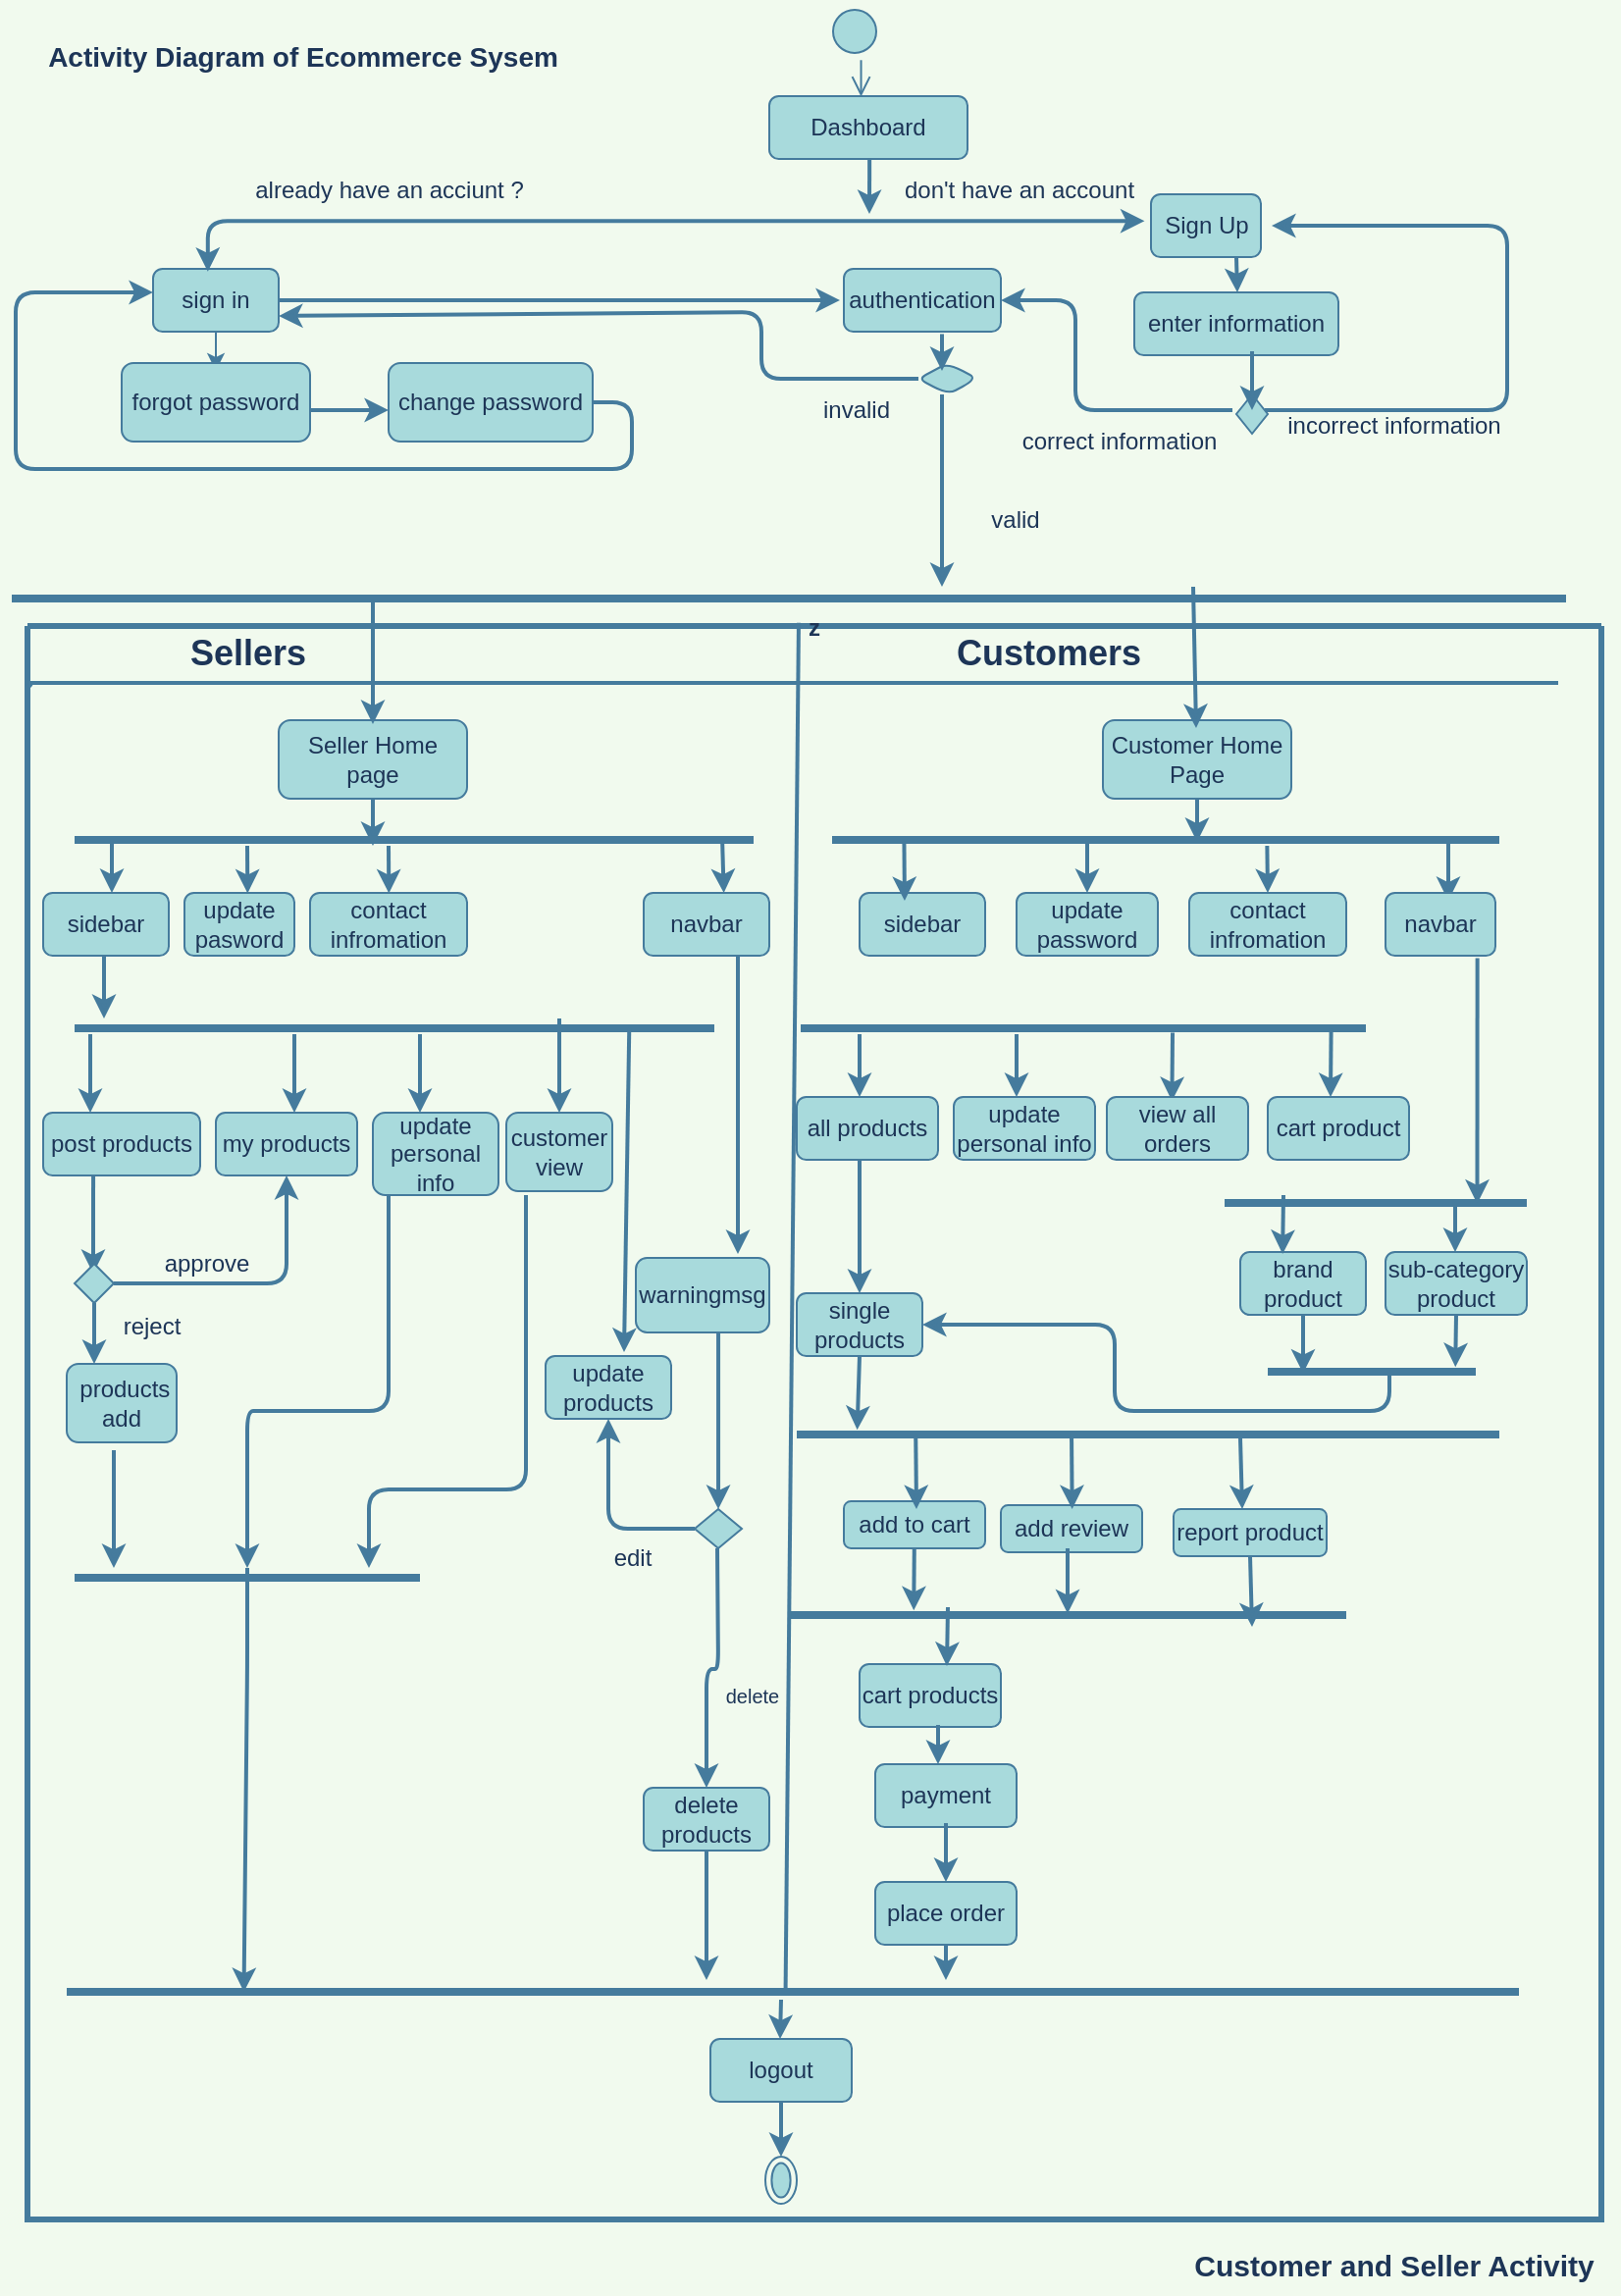 <mxfile version="20.5.2" type="github">
  <diagram id="cb6AJk6jhVH4I8SNWXNZ" name="Page-1">
    <mxGraphModel dx="1038" dy="1682" grid="1" gridSize="10" guides="1" tooltips="1" connect="1" arrows="1" fold="1" page="1" pageScale="1" pageWidth="827" pageHeight="1169" background="#F1FAEE" math="0" shadow="0">
      <root>
        <mxCell id="0" />
        <mxCell id="1" parent="0" />
        <mxCell id="6mdkMLP5F0GnC8ThNtrV-1" value="" style="ellipse;html=1;shape=startState;rounded=1;fillColor=#A8DADC;strokeColor=#457B9D;fontColor=#1D3557;" parent="1" vertex="1">
          <mxGeometry x="422.5" y="-1168" width="30" height="30" as="geometry" />
        </mxCell>
        <mxCell id="6mdkMLP5F0GnC8ThNtrV-2" value="" style="edgeStyle=orthogonalEdgeStyle;html=1;verticalAlign=bottom;endArrow=open;endSize=8;rounded=1;entryX=0.463;entryY=0.006;entryDx=0;entryDy=0;entryPerimeter=0;labelBackgroundColor=#F1FAEE;strokeColor=#457B9D;fontColor=#1D3557;" parent="1" source="6mdkMLP5F0GnC8ThNtrV-1" target="6mdkMLP5F0GnC8ThNtrV-7" edge="1">
          <mxGeometry relative="1" as="geometry">
            <mxPoint x="415" y="-1120" as="targetPoint" />
            <Array as="points">
              <mxPoint x="441" y="-1140" />
              <mxPoint x="441" y="-1140" />
            </Array>
          </mxGeometry>
        </mxCell>
        <mxCell id="6mdkMLP5F0GnC8ThNtrV-4" style="edgeStyle=orthogonalEdgeStyle;orthogonalLoop=1;jettySize=auto;html=1;exitX=1;exitY=0.5;exitDx=0;exitDy=0;rounded=1;strokeWidth=2;labelBackgroundColor=#F1FAEE;strokeColor=#457B9D;fontColor=#1D3557;" parent="1" source="6mdkMLP5F0GnC8ThNtrV-5" edge="1">
          <mxGeometry relative="1" as="geometry">
            <mxPoint x="430" y="-1016" as="targetPoint" />
            <Array as="points">
              <mxPoint x="368" y="-1016" />
            </Array>
          </mxGeometry>
        </mxCell>
        <mxCell id="6mdkMLP5F0GnC8ThNtrV-5" value="sign in" style="whiteSpace=wrap;html=1;rounded=1;fillColor=#A8DADC;strokeColor=#457B9D;fontColor=#1D3557;" parent="1" vertex="1">
          <mxGeometry x="80" y="-1032" width="64" height="32" as="geometry" />
        </mxCell>
        <mxCell id="6mdkMLP5F0GnC8ThNtrV-6" value="Sign Up" style="whiteSpace=wrap;html=1;rounded=1;fillColor=#A8DADC;strokeColor=#457B9D;fontColor=#1D3557;" parent="1" vertex="1">
          <mxGeometry x="588.5" y="-1070" width="56" height="32" as="geometry" />
        </mxCell>
        <mxCell id="6mdkMLP5F0GnC8ThNtrV-7" value="Dashboard" style="whiteSpace=wrap;html=1;rounded=1;fillColor=#A8DADC;strokeColor=#457B9D;fontColor=#1D3557;" parent="1" vertex="1">
          <mxGeometry x="394" y="-1120" width="101" height="32" as="geometry" />
        </mxCell>
        <mxCell id="6mdkMLP5F0GnC8ThNtrV-9" value="already have an acciunt ?" style="text;html=1;resizable=0;autosize=1;align=center;verticalAlign=middle;points=[];rounded=1;fontColor=#1D3557;" parent="1" vertex="1">
          <mxGeometry x="120" y="-1088" width="160" height="32" as="geometry" />
        </mxCell>
        <mxCell id="6mdkMLP5F0GnC8ThNtrV-11" value="enter information" style="whiteSpace=wrap;html=1;rounded=1;fillColor=#A8DADC;strokeColor=#457B9D;fontColor=#1D3557;" parent="1" vertex="1">
          <mxGeometry x="580" y="-1020" width="104" height="32" as="geometry" />
        </mxCell>
        <mxCell id="6mdkMLP5F0GnC8ThNtrV-16" value="" style="endArrow=classic;html=1;exitX=0.5;exitY=1;exitDx=0;exitDy=0;rounded=1;labelBackgroundColor=#F1FAEE;strokeColor=#457B9D;fontColor=#1D3557;" parent="1" source="6mdkMLP5F0GnC8ThNtrV-5" edge="1">
          <mxGeometry width="50" height="50" relative="1" as="geometry">
            <mxPoint x="104" y="-984" as="sourcePoint" />
            <mxPoint x="112" y="-980" as="targetPoint" />
            <Array as="points" />
          </mxGeometry>
        </mxCell>
        <mxCell id="6mdkMLP5F0GnC8ThNtrV-17" value="forgot password" style="whiteSpace=wrap;html=1;rounded=1;fillColor=#A8DADC;strokeColor=#457B9D;fontColor=#1D3557;" parent="1" vertex="1">
          <mxGeometry x="64" y="-984" width="96" height="40" as="geometry" />
        </mxCell>
        <mxCell id="6mdkMLP5F0GnC8ThNtrV-18" value="" style="endArrow=classic;html=1;rounded=1;strokeWidth=2;labelBackgroundColor=#F1FAEE;strokeColor=#457B9D;fontColor=#1D3557;" parent="1" edge="1">
          <mxGeometry width="50" height="50" relative="1" as="geometry">
            <mxPoint x="160" y="-960" as="sourcePoint" />
            <mxPoint x="200" y="-960" as="targetPoint" />
          </mxGeometry>
        </mxCell>
        <mxCell id="6mdkMLP5F0GnC8ThNtrV-19" style="edgeStyle=orthogonalEdgeStyle;orthogonalLoop=1;jettySize=auto;html=1;exitX=1;exitY=0.5;exitDx=0;exitDy=0;rounded=1;strokeWidth=2;labelBackgroundColor=#F1FAEE;strokeColor=#457B9D;fontColor=#1D3557;" parent="1" source="6mdkMLP5F0GnC8ThNtrV-20" edge="1">
          <mxGeometry relative="1" as="geometry">
            <mxPoint x="80" y="-1020" as="targetPoint" />
            <Array as="points">
              <mxPoint x="324" y="-964" />
              <mxPoint x="324" y="-930" />
              <mxPoint x="10" y="-930" />
              <mxPoint x="10" y="-1020" />
            </Array>
          </mxGeometry>
        </mxCell>
        <mxCell id="6mdkMLP5F0GnC8ThNtrV-20" value="change password" style="whiteSpace=wrap;html=1;fillStyle=auto;rounded=1;fillColor=#A8DADC;strokeColor=#457B9D;fontColor=#1D3557;" parent="1" vertex="1">
          <mxGeometry x="200" y="-984" width="104" height="40" as="geometry" />
        </mxCell>
        <mxCell id="6mdkMLP5F0GnC8ThNtrV-25" value="incorrect information" style="text;html=1;resizable=0;autosize=1;align=center;verticalAlign=middle;points=[];rounded=1;fontColor=#1D3557;" parent="1" vertex="1">
          <mxGeometry x="648" y="-968" width="128" height="32" as="geometry" />
        </mxCell>
        <mxCell id="6mdkMLP5F0GnC8ThNtrV-26" value="" style="endArrow=none;html=1;strokeWidth=4;rounded=1;labelBackgroundColor=#F1FAEE;strokeColor=#457B9D;fontColor=#1D3557;" parent="1" edge="1">
          <mxGeometry relative="1" as="geometry">
            <mxPoint x="8" y="-864" as="sourcePoint" />
            <mxPoint x="800" y="-864" as="targetPoint" />
          </mxGeometry>
        </mxCell>
        <mxCell id="6mdkMLP5F0GnC8ThNtrV-27" value="correct information" style="text;html=1;resizable=0;autosize=1;align=center;verticalAlign=middle;points=[];rounded=1;fontColor=#1D3557;" parent="1" vertex="1">
          <mxGeometry x="512" y="-960" width="120" height="32" as="geometry" />
        </mxCell>
        <object label="z" id="6mdkMLP5F0GnC8ThNtrV-28">
          <mxCell style="swimlane;startSize=0;strokeWidth=3;rounded=1;swimlaneLine=0;fillColor=#A8DADC;strokeColor=#457B9D;fontColor=#1D3557;" parent="1" vertex="1">
            <mxGeometry x="16" y="-850" width="802" height="812" as="geometry" />
          </mxCell>
        </object>
        <mxCell id="6mdkMLP5F0GnC8ThNtrV-30" value="Customers" style="text;html=1;resizable=0;autosize=1;align=center;verticalAlign=middle;points=[];strokeWidth=2;shadow=0;glass=0;fontStyle=1;labelBorderColor=none;spacingTop=3;fontSize=18;rounded=1;fontColor=#1D3557;" parent="6mdkMLP5F0GnC8ThNtrV-28" vertex="1">
          <mxGeometry x="464" y="-8" width="112" height="40" as="geometry" />
        </mxCell>
        <mxCell id="6mdkMLP5F0GnC8ThNtrV-31" value="Sellers" style="text;html=1;resizable=0;autosize=1;align=center;verticalAlign=middle;points=[];strokeWidth=2;shadow=0;glass=0;fontStyle=1;labelBorderColor=none;spacingTop=3;fontSize=18;rounded=1;fontColor=#1D3557;" parent="6mdkMLP5F0GnC8ThNtrV-28" vertex="1">
          <mxGeometry x="72" y="-8" width="80" height="40" as="geometry" />
        </mxCell>
        <mxCell id="6mdkMLP5F0GnC8ThNtrV-32" value="" style="endArrow=none;html=1;strokeWidth=2;rounded=1;labelBackgroundColor=#F1FAEE;strokeColor=#457B9D;fontColor=#1D3557;" parent="6mdkMLP5F0GnC8ThNtrV-28" target="6mdkMLP5F0GnC8ThNtrV-28" edge="1">
          <mxGeometry width="50" height="50" relative="1" as="geometry">
            <mxPoint x="2" y="31" as="sourcePoint" />
            <mxPoint x="992" y="32" as="targetPoint" />
          </mxGeometry>
        </mxCell>
        <mxCell id="6mdkMLP5F0GnC8ThNtrV-35" value="Seller Home page" style="whiteSpace=wrap;html=1;rounded=1;fillColor=#A8DADC;strokeColor=#457B9D;fontColor=#1D3557;" parent="6mdkMLP5F0GnC8ThNtrV-28" vertex="1">
          <mxGeometry x="128" y="48" width="96" height="40" as="geometry" />
        </mxCell>
        <mxCell id="6mdkMLP5F0GnC8ThNtrV-36" value="" style="line;strokeWidth=4;html=1;shadow=0;glass=0;labelBackgroundColor=none;labelBorderColor=none;fontFamily=Times New Roman;fontSize=18;rounded=1;fillColor=#A8DADC;strokeColor=#457B9D;fontColor=#1D3557;" parent="6mdkMLP5F0GnC8ThNtrV-28" vertex="1">
          <mxGeometry x="24" y="104" width="346" height="10" as="geometry" />
        </mxCell>
        <mxCell id="6mdkMLP5F0GnC8ThNtrV-37" value="" style="edgeStyle=none;orthogonalLoop=1;jettySize=auto;html=1;strokeWidth=2;fontSize=19;rounded=1;labelBackgroundColor=#F1FAEE;strokeColor=#457B9D;fontColor=#1D3557;" parent="6mdkMLP5F0GnC8ThNtrV-28" edge="1">
          <mxGeometry width="80" relative="1" as="geometry">
            <mxPoint x="176" y="88" as="sourcePoint" />
            <mxPoint x="176" y="112" as="targetPoint" />
            <Array as="points" />
          </mxGeometry>
        </mxCell>
        <mxCell id="6mdkMLP5F0GnC8ThNtrV-38" value="Customer Home Page" style="whiteSpace=wrap;html=1;rounded=1;fillColor=#A8DADC;strokeColor=#457B9D;fontColor=#1D3557;" parent="6mdkMLP5F0GnC8ThNtrV-28" vertex="1">
          <mxGeometry x="548" y="48" width="96" height="40" as="geometry" />
        </mxCell>
        <mxCell id="6mdkMLP5F0GnC8ThNtrV-39" value="" style="edgeStyle=none;orthogonalLoop=1;jettySize=auto;html=1;strokeWidth=2;fontSize=19;rounded=1;exitX=0.5;exitY=1;exitDx=0;exitDy=0;labelBackgroundColor=#F1FAEE;strokeColor=#457B9D;fontColor=#1D3557;" parent="6mdkMLP5F0GnC8ThNtrV-28" source="6mdkMLP5F0GnC8ThNtrV-38" edge="1">
          <mxGeometry width="80" relative="1" as="geometry">
            <mxPoint x="448" y="88" as="sourcePoint" />
            <mxPoint x="596" y="110" as="targetPoint" />
            <Array as="points" />
          </mxGeometry>
        </mxCell>
        <mxCell id="6mdkMLP5F0GnC8ThNtrV-42" value="sidebar" style="whiteSpace=wrap;html=1;rounded=1;fillColor=#A8DADC;strokeColor=#457B9D;fontColor=#1D3557;" parent="6mdkMLP5F0GnC8ThNtrV-28" vertex="1">
          <mxGeometry x="8" y="136" width="64" height="32" as="geometry" />
        </mxCell>
        <mxCell id="6mdkMLP5F0GnC8ThNtrV-43" value="contact infromation" style="whiteSpace=wrap;html=1;rounded=1;fillColor=#A8DADC;strokeColor=#457B9D;fontColor=#1D3557;" parent="6mdkMLP5F0GnC8ThNtrV-28" vertex="1">
          <mxGeometry x="144" y="136" width="80" height="32" as="geometry" />
        </mxCell>
        <mxCell id="6mdkMLP5F0GnC8ThNtrV-44" value="" style="line;strokeWidth=4;html=1;shadow=0;glass=0;labelBackgroundColor=none;labelBorderColor=none;fontFamily=Times New Roman;fontSize=18;rounded=1;fillColor=#A8DADC;strokeColor=#457B9D;fontColor=#1D3557;" parent="6mdkMLP5F0GnC8ThNtrV-28" vertex="1">
          <mxGeometry x="24" y="200" width="326" height="10" as="geometry" />
        </mxCell>
        <mxCell id="6mdkMLP5F0GnC8ThNtrV-45" value="" style="edgeStyle=none;orthogonalLoop=1;jettySize=auto;html=1;strokeWidth=2;fontSize=19;rounded=1;labelBackgroundColor=#F1FAEE;strokeColor=#457B9D;fontColor=#1D3557;" parent="6mdkMLP5F0GnC8ThNtrV-28" edge="1">
          <mxGeometry width="80" relative="1" as="geometry">
            <mxPoint x="32" y="208" as="sourcePoint" />
            <mxPoint x="32" y="248" as="targetPoint" />
            <Array as="points" />
          </mxGeometry>
        </mxCell>
        <mxCell id="6mdkMLP5F0GnC8ThNtrV-46" value="post products" style="whiteSpace=wrap;html=1;rounded=1;fillColor=#A8DADC;strokeColor=#457B9D;fontColor=#1D3557;" parent="6mdkMLP5F0GnC8ThNtrV-28" vertex="1">
          <mxGeometry x="8" y="248" width="80" height="32" as="geometry" />
        </mxCell>
        <mxCell id="6mdkMLP5F0GnC8ThNtrV-47" value="my products" style="whiteSpace=wrap;html=1;rounded=1;fillColor=#A8DADC;strokeColor=#457B9D;fontColor=#1D3557;" parent="6mdkMLP5F0GnC8ThNtrV-28" vertex="1">
          <mxGeometry x="96" y="248" width="72" height="32" as="geometry" />
        </mxCell>
        <mxCell id="6mdkMLP5F0GnC8ThNtrV-48" value="" style="line;strokeWidth=4;html=1;shadow=0;glass=0;labelBackgroundColor=none;labelBorderColor=none;fontFamily=Times New Roman;fontSize=18;rounded=1;fillColor=#A8DADC;strokeColor=#457B9D;fontColor=#1D3557;" parent="6mdkMLP5F0GnC8ThNtrV-28" vertex="1">
          <mxGeometry x="410" y="104" width="340" height="10" as="geometry" />
        </mxCell>
        <mxCell id="6mdkMLP5F0GnC8ThNtrV-49" value="sidebar" style="whiteSpace=wrap;html=1;rounded=1;fillColor=#A8DADC;strokeColor=#457B9D;fontColor=#1D3557;" parent="6mdkMLP5F0GnC8ThNtrV-28" vertex="1">
          <mxGeometry x="424" y="136" width="64" height="32" as="geometry" />
        </mxCell>
        <mxCell id="6mdkMLP5F0GnC8ThNtrV-50" value="" style="edgeStyle=none;orthogonalLoop=1;jettySize=auto;html=1;strokeWidth=2;fontSize=19;rounded=1;entryX=0.5;entryY=0;entryDx=0;entryDy=0;exitX=0.652;exitY=0.8;exitDx=0;exitDy=0;exitPerimeter=0;labelBackgroundColor=#F1FAEE;strokeColor=#457B9D;fontColor=#1D3557;" parent="6mdkMLP5F0GnC8ThNtrV-28" source="6mdkMLP5F0GnC8ThNtrV-48" target="6mdkMLP5F0GnC8ThNtrV-51" edge="1">
          <mxGeometry width="80" relative="1" as="geometry">
            <mxPoint x="594" y="109" as="sourcePoint" />
            <mxPoint x="532" y="136" as="targetPoint" />
            <Array as="points" />
          </mxGeometry>
        </mxCell>
        <mxCell id="6mdkMLP5F0GnC8ThNtrV-51" value="contact infromation" style="whiteSpace=wrap;html=1;rounded=1;fillColor=#A8DADC;strokeColor=#457B9D;fontColor=#1D3557;" parent="6mdkMLP5F0GnC8ThNtrV-28" vertex="1">
          <mxGeometry x="592" y="136" width="80" height="32" as="geometry" />
        </mxCell>
        <mxCell id="6mdkMLP5F0GnC8ThNtrV-53" value="" style="line;strokeWidth=4;html=1;shadow=0;glass=0;labelBackgroundColor=none;labelBorderColor=none;fontFamily=Times New Roman;fontSize=18;rounded=1;fillColor=#A8DADC;strokeColor=#457B9D;fontColor=#1D3557;" parent="6mdkMLP5F0GnC8ThNtrV-28" vertex="1">
          <mxGeometry x="394" y="200" width="288" height="10" as="geometry" />
        </mxCell>
        <mxCell id="6mdkMLP5F0GnC8ThNtrV-54" value="all products" style="whiteSpace=wrap;html=1;rounded=1;fillColor=#A8DADC;strokeColor=#457B9D;fontColor=#1D3557;" parent="6mdkMLP5F0GnC8ThNtrV-28" vertex="1">
          <mxGeometry x="392" y="240" width="72" height="32" as="geometry" />
        </mxCell>
        <mxCell id="6mdkMLP5F0GnC8ThNtrV-56" value="" style="edgeStyle=none;orthogonalLoop=1;jettySize=auto;html=1;strokeWidth=2;fontSize=19;rounded=1;labelBackgroundColor=#F1FAEE;strokeColor=#457B9D;fontColor=#1D3557;" parent="6mdkMLP5F0GnC8ThNtrV-28" edge="1">
          <mxGeometry width="80" relative="1" as="geometry">
            <mxPoint x="424" y="208" as="sourcePoint" />
            <mxPoint x="424" y="240" as="targetPoint" />
            <Array as="points" />
          </mxGeometry>
        </mxCell>
        <mxCell id="6mdkMLP5F0GnC8ThNtrV-57" value="" style="edgeStyle=none;orthogonalLoop=1;jettySize=auto;html=1;strokeWidth=2;fontSize=19;rounded=1;labelBackgroundColor=#F1FAEE;strokeColor=#457B9D;fontColor=#1D3557;" parent="6mdkMLP5F0GnC8ThNtrV-28" edge="1">
          <mxGeometry width="80" relative="1" as="geometry">
            <mxPoint x="39" y="168" as="sourcePoint" />
            <mxPoint x="39" y="200" as="targetPoint" />
            <Array as="points" />
          </mxGeometry>
        </mxCell>
        <mxCell id="6mdkMLP5F0GnC8ThNtrV-58" value="" style="edgeStyle=none;orthogonalLoop=1;jettySize=auto;html=1;strokeWidth=2;fontSize=19;rounded=1;labelBackgroundColor=#F1FAEE;strokeColor=#457B9D;fontColor=#1D3557;" parent="6mdkMLP5F0GnC8ThNtrV-28" edge="1">
          <mxGeometry width="80" relative="1" as="geometry">
            <mxPoint x="200" y="208" as="sourcePoint" />
            <mxPoint x="200" y="248" as="targetPoint" />
            <Array as="points" />
          </mxGeometry>
        </mxCell>
        <mxCell id="6mdkMLP5F0GnC8ThNtrV-59" value="" style="edgeStyle=none;orthogonalLoop=1;jettySize=auto;html=1;strokeWidth=2;fontSize=19;rounded=1;labelBackgroundColor=#F1FAEE;strokeColor=#457B9D;fontColor=#1D3557;" parent="6mdkMLP5F0GnC8ThNtrV-28" edge="1">
          <mxGeometry width="80" relative="1" as="geometry">
            <mxPoint x="136" y="208" as="sourcePoint" />
            <mxPoint x="136" y="248" as="targetPoint" />
            <Array as="points" />
          </mxGeometry>
        </mxCell>
        <mxCell id="6mdkMLP5F0GnC8ThNtrV-60" value="navbar" style="whiteSpace=wrap;html=1;fillStyle=auto;rounded=1;fillColor=#A8DADC;strokeColor=#457B9D;fontColor=#1D3557;" parent="6mdkMLP5F0GnC8ThNtrV-28" vertex="1">
          <mxGeometry x="314" y="136" width="64" height="32" as="geometry" />
        </mxCell>
        <mxCell id="6mdkMLP5F0GnC8ThNtrV-69" value="update&lt;br&gt;pasword" style="whiteSpace=wrap;html=1;rounded=1;fillColor=#A8DADC;strokeColor=#457B9D;fontColor=#1D3557;" parent="6mdkMLP5F0GnC8ThNtrV-28" vertex="1">
          <mxGeometry x="80" y="136" width="56" height="32" as="geometry" />
        </mxCell>
        <mxCell id="6mdkMLP5F0GnC8ThNtrV-70" value="" style="edgeStyle=none;orthogonalLoop=1;jettySize=auto;html=1;strokeWidth=2;fontSize=19;rounded=1;entryX=0.5;entryY=0;entryDx=0;entryDy=0;labelBackgroundColor=#F1FAEE;strokeColor=#457B9D;fontColor=#1D3557;" parent="6mdkMLP5F0GnC8ThNtrV-28" target="6mdkMLP5F0GnC8ThNtrV-84" edge="1">
          <mxGeometry width="80" relative="1" as="geometry">
            <mxPoint x="540" y="110" as="sourcePoint" />
            <mxPoint x="456.004" y="136.2" as="targetPoint" />
            <Array as="points" />
          </mxGeometry>
        </mxCell>
        <mxCell id="6mdkMLP5F0GnC8ThNtrV-72" value="" style="edgeStyle=none;orthogonalLoop=1;jettySize=auto;html=1;strokeWidth=2;fontSize=19;rounded=1;labelBackgroundColor=#F1FAEE;strokeColor=#457B9D;fontColor=#1D3557;" parent="6mdkMLP5F0GnC8ThNtrV-28" edge="1">
          <mxGeometry width="80" relative="1" as="geometry">
            <mxPoint x="43" y="110" as="sourcePoint" />
            <mxPoint x="43" y="136" as="targetPoint" />
            <Array as="points" />
          </mxGeometry>
        </mxCell>
        <mxCell id="6mdkMLP5F0GnC8ThNtrV-73" value="" style="edgeStyle=none;orthogonalLoop=1;jettySize=auto;html=1;strokeWidth=2;fontSize=19;exitX=0.076;exitY=0.78;exitDx=0;exitDy=0;exitPerimeter=0;rounded=1;labelBackgroundColor=#F1FAEE;strokeColor=#457B9D;fontColor=#1D3557;" parent="6mdkMLP5F0GnC8ThNtrV-28" edge="1">
          <mxGeometry width="80" relative="1" as="geometry">
            <mxPoint x="112" y="112" as="sourcePoint" />
            <mxPoint x="112.152" y="136.2" as="targetPoint" />
            <Array as="points" />
          </mxGeometry>
        </mxCell>
        <mxCell id="6mdkMLP5F0GnC8ThNtrV-74" value="" style="edgeStyle=none;orthogonalLoop=1;jettySize=auto;html=1;strokeWidth=2;fontSize=19;exitX=0.076;exitY=0.78;exitDx=0;exitDy=0;exitPerimeter=0;rounded=1;labelBackgroundColor=#F1FAEE;strokeColor=#457B9D;fontColor=#1D3557;" parent="6mdkMLP5F0GnC8ThNtrV-28" edge="1">
          <mxGeometry width="80" relative="1" as="geometry">
            <mxPoint x="184" y="112" as="sourcePoint" />
            <mxPoint x="184.152" y="136.2" as="targetPoint" />
            <Array as="points" />
          </mxGeometry>
        </mxCell>
        <mxCell id="6mdkMLP5F0GnC8ThNtrV-75" value="" style="edgeStyle=none;orthogonalLoop=1;jettySize=auto;html=1;strokeWidth=2;fontSize=19;exitX=0.954;exitY=0.64;exitDx=0;exitDy=0;exitPerimeter=0;rounded=1;entryX=0.638;entryY=0;entryDx=0;entryDy=0;entryPerimeter=0;labelBackgroundColor=#F1FAEE;strokeColor=#457B9D;fontColor=#1D3557;" parent="6mdkMLP5F0GnC8ThNtrV-28" source="6mdkMLP5F0GnC8ThNtrV-36" target="6mdkMLP5F0GnC8ThNtrV-60" edge="1">
          <mxGeometry width="80" relative="1" as="geometry">
            <mxPoint x="264" y="112" as="sourcePoint" />
            <mxPoint x="264.152" y="136.2" as="targetPoint" />
            <Array as="points" />
          </mxGeometry>
        </mxCell>
        <mxCell id="6mdkMLP5F0GnC8ThNtrV-76" value="" style="edgeStyle=none;orthogonalLoop=1;jettySize=auto;html=1;strokeWidth=2;fontSize=19;rounded=1;labelBackgroundColor=#F1FAEE;strokeColor=#457B9D;fontColor=#1D3557;" parent="6mdkMLP5F0GnC8ThNtrV-28" edge="1">
          <mxGeometry width="80" relative="1" as="geometry">
            <mxPoint x="724" y="110" as="sourcePoint" />
            <mxPoint x="724" y="140" as="targetPoint" />
            <Array as="points" />
          </mxGeometry>
        </mxCell>
        <mxCell id="6mdkMLP5F0GnC8ThNtrV-80" value="" style="edgeStyle=none;orthogonalLoop=1;jettySize=auto;html=1;strokeWidth=2;fontSize=19;rounded=1;labelBackgroundColor=#F1FAEE;strokeColor=#457B9D;fontColor=#1D3557;" parent="6mdkMLP5F0GnC8ThNtrV-28" edge="1">
          <mxGeometry width="80" relative="1" as="geometry">
            <mxPoint x="504" y="208" as="sourcePoint" />
            <mxPoint x="504" y="240" as="targetPoint" />
            <Array as="points" />
          </mxGeometry>
        </mxCell>
        <mxCell id="6mdkMLP5F0GnC8ThNtrV-81" value="" style="edgeStyle=none;orthogonalLoop=1;jettySize=auto;html=1;strokeWidth=2;fontSize=19;rounded=1;entryX=0.461;entryY=0.063;entryDx=0;entryDy=0;entryPerimeter=0;exitX=0.658;exitY=0.72;exitDx=0;exitDy=0;exitPerimeter=0;labelBackgroundColor=#F1FAEE;strokeColor=#457B9D;fontColor=#1D3557;" parent="6mdkMLP5F0GnC8ThNtrV-28" source="6mdkMLP5F0GnC8ThNtrV-53" target="6mdkMLP5F0GnC8ThNtrV-82" edge="1">
          <mxGeometry width="80" relative="1" as="geometry">
            <mxPoint x="577" y="208" as="sourcePoint" />
            <mxPoint x="592" y="240" as="targetPoint" />
            <Array as="points" />
          </mxGeometry>
        </mxCell>
        <mxCell id="6mdkMLP5F0GnC8ThNtrV-82" value="view all orders" style="whiteSpace=wrap;html=1;rounded=1;fillColor=#A8DADC;strokeColor=#457B9D;fontColor=#1D3557;" parent="6mdkMLP5F0GnC8ThNtrV-28" vertex="1">
          <mxGeometry x="550" y="240" width="72" height="32" as="geometry" />
        </mxCell>
        <mxCell id="6mdkMLP5F0GnC8ThNtrV-83" value="navbar" style="whiteSpace=wrap;html=1;rounded=1;fillColor=#A8DADC;strokeColor=#457B9D;fontColor=#1D3557;" parent="6mdkMLP5F0GnC8ThNtrV-28" vertex="1">
          <mxGeometry x="692" y="136" width="56" height="32" as="geometry" />
        </mxCell>
        <mxCell id="6mdkMLP5F0GnC8ThNtrV-84" value="update password" style="whiteSpace=wrap;html=1;fillStyle=auto;rounded=1;fillColor=#A8DADC;strokeColor=#457B9D;fontColor=#1D3557;" parent="6mdkMLP5F0GnC8ThNtrV-28" vertex="1">
          <mxGeometry x="504" y="136" width="72" height="32" as="geometry" />
        </mxCell>
        <mxCell id="6mdkMLP5F0GnC8ThNtrV-85" value="" style="line;strokeWidth=4;html=1;shadow=0;glass=0;labelBackgroundColor=none;labelBorderColor=none;fontFamily=Times New Roman;fontSize=18;rounded=1;fillColor=#A8DADC;strokeColor=#457B9D;fontColor=#1D3557;" parent="6mdkMLP5F0GnC8ThNtrV-28" vertex="1">
          <mxGeometry x="610" y="290" width="154" height="8" as="geometry" />
        </mxCell>
        <mxCell id="6mdkMLP5F0GnC8ThNtrV-86" value="update personal info" style="whiteSpace=wrap;html=1;rounded=1;fillColor=#A8DADC;strokeColor=#457B9D;fontColor=#1D3557;" parent="6mdkMLP5F0GnC8ThNtrV-28" vertex="1">
          <mxGeometry x="472" y="240" width="72" height="32" as="geometry" />
        </mxCell>
        <mxCell id="6mdkMLP5F0GnC8ThNtrV-87" value="" style="edgeStyle=none;orthogonalLoop=1;jettySize=auto;html=1;strokeWidth=2;fontSize=19;rounded=1;exitX=0.836;exitY=1.038;exitDx=0;exitDy=0;exitPerimeter=0;entryX=0.836;entryY=0.55;entryDx=0;entryDy=0;entryPerimeter=0;labelBackgroundColor=#F1FAEE;strokeColor=#457B9D;fontColor=#1D3557;" parent="6mdkMLP5F0GnC8ThNtrV-28" source="6mdkMLP5F0GnC8ThNtrV-83" target="6mdkMLP5F0GnC8ThNtrV-85" edge="1">
          <mxGeometry width="80" relative="1" as="geometry">
            <mxPoint x="616" y="168" as="sourcePoint" />
            <mxPoint x="624" y="232" as="targetPoint" />
            <Array as="points" />
          </mxGeometry>
        </mxCell>
        <mxCell id="6mdkMLP5F0GnC8ThNtrV-88" value="cart products" style="whiteSpace=wrap;html=1;rounded=1;fillColor=#A8DADC;strokeColor=#457B9D;fontColor=#1D3557;" parent="6mdkMLP5F0GnC8ThNtrV-28" vertex="1">
          <mxGeometry x="424" y="529" width="72" height="32" as="geometry" />
        </mxCell>
        <mxCell id="6mdkMLP5F0GnC8ThNtrV-89" value="sub-category&lt;br&gt;product" style="whiteSpace=wrap;html=1;rounded=1;fillColor=#A8DADC;strokeColor=#457B9D;fontColor=#1D3557;" parent="6mdkMLP5F0GnC8ThNtrV-28" vertex="1">
          <mxGeometry x="692" y="319" width="72" height="32" as="geometry" />
        </mxCell>
        <mxCell id="6mdkMLP5F0GnC8ThNtrV-90" value="" style="line;strokeWidth=4;html=1;shadow=0;glass=0;labelBackgroundColor=none;labelBorderColor=none;fontFamily=Times New Roman;fontSize=18;rounded=1;fillColor=#A8DADC;strokeColor=#457B9D;fontColor=#1D3557;" parent="6mdkMLP5F0GnC8ThNtrV-28" vertex="1">
          <mxGeometry x="392" y="408" width="358" height="8" as="geometry" />
        </mxCell>
        <mxCell id="6mdkMLP5F0GnC8ThNtrV-91" value="" style="edgeStyle=none;orthogonalLoop=1;jettySize=auto;html=1;strokeWidth=2;fontSize=19;rounded=1;labelBackgroundColor=#F1FAEE;strokeColor=#457B9D;fontColor=#1D3557;" parent="6mdkMLP5F0GnC8ThNtrV-28" edge="1">
          <mxGeometry width="80" relative="1" as="geometry">
            <mxPoint x="424" y="272" as="sourcePoint" />
            <mxPoint x="424" y="340" as="targetPoint" />
            <Array as="points" />
          </mxGeometry>
        </mxCell>
        <mxCell id="6mdkMLP5F0GnC8ThNtrV-93" value="" style="line;strokeWidth=4;html=1;shadow=0;glass=0;labelBackgroundColor=none;labelBorderColor=none;fontFamily=Times New Roman;fontSize=18;rounded=1;fillColor=#A8DADC;strokeColor=#457B9D;fontColor=#1D3557;" parent="6mdkMLP5F0GnC8ThNtrV-28" vertex="1">
          <mxGeometry x="388" y="500" width="284" height="8" as="geometry" />
        </mxCell>
        <mxCell id="6mdkMLP5F0GnC8ThNtrV-94" value="" style="edgeStyle=none;orthogonalLoop=1;jettySize=auto;html=1;strokeWidth=2;fontSize=19;rounded=1;exitX=0.673;exitY=0.38;exitDx=0;exitDy=0;exitPerimeter=0;labelBackgroundColor=#F1FAEE;strokeColor=#457B9D;fontColor=#1D3557;" parent="6mdkMLP5F0GnC8ThNtrV-28" edge="1">
          <mxGeometry width="80" relative="1" as="geometry">
            <mxPoint x="727.5" y="295" as="sourcePoint" />
            <mxPoint x="727.5" y="319" as="targetPoint" />
            <Array as="points" />
          </mxGeometry>
        </mxCell>
        <mxCell id="6mdkMLP5F0GnC8ThNtrV-96" value="" style="edgeStyle=none;orthogonalLoop=1;jettySize=auto;html=1;strokeWidth=2;fontSize=19;rounded=1;entryX=0.086;entryY=0.2;entryDx=0;entryDy=0;entryPerimeter=0;exitX=0.5;exitY=1;exitDx=0;exitDy=0;labelBackgroundColor=#F1FAEE;strokeColor=#457B9D;fontColor=#1D3557;" parent="6mdkMLP5F0GnC8ThNtrV-28" source="Oom5tAi8eLz5absGuY6V-40" target="6mdkMLP5F0GnC8ThNtrV-90" edge="1">
          <mxGeometry width="80" relative="1" as="geometry">
            <mxPoint x="496" y="352" as="sourcePoint" />
            <mxPoint x="496" y="384" as="targetPoint" />
            <Array as="points" />
          </mxGeometry>
        </mxCell>
        <mxCell id="6mdkMLP5F0GnC8ThNtrV-97" value="" style="edgeStyle=none;orthogonalLoop=1;jettySize=auto;html=1;strokeWidth=2;fontSize=19;rounded=1;exitX=0.5;exitY=1;exitDx=0;exitDy=0;entryX=0.902;entryY=0.2;entryDx=0;entryDy=0;entryPerimeter=0;labelBackgroundColor=#F1FAEE;strokeColor=#457B9D;fontColor=#1D3557;" parent="6mdkMLP5F0GnC8ThNtrV-28" source="6mdkMLP5F0GnC8ThNtrV-89" target="Oom5tAi8eLz5absGuY6V-57" edge="1">
          <mxGeometry width="80" relative="1" as="geometry">
            <mxPoint x="576" y="352" as="sourcePoint" />
            <mxPoint x="728" y="410" as="targetPoint" />
            <Array as="points" />
          </mxGeometry>
        </mxCell>
        <mxCell id="6mdkMLP5F0GnC8ThNtrV-98" value="" style="edgeStyle=none;orthogonalLoop=1;jettySize=auto;html=1;strokeWidth=2;fontSize=19;rounded=1;exitX=0.5;exitY=1;exitDx=0;exitDy=0;labelBackgroundColor=#F1FAEE;strokeColor=#457B9D;fontColor=#1D3557;" parent="6mdkMLP5F0GnC8ThNtrV-28" source="vLmXRLPQjOQuXW0ET_Cy-5" edge="1">
          <mxGeometry width="80" relative="1" as="geometry">
            <mxPoint x="512" y="376" as="sourcePoint" />
            <mxPoint x="624" y="510" as="targetPoint" />
            <Array as="points" />
          </mxGeometry>
        </mxCell>
        <mxCell id="6mdkMLP5F0GnC8ThNtrV-102" value="" style="edgeStyle=none;orthogonalLoop=1;jettySize=auto;html=1;strokeWidth=2;fontSize=19;rounded=1;entryX=0.5;entryY=0;entryDx=0;entryDy=0;labelBackgroundColor=#F1FAEE;strokeColor=#457B9D;fontColor=#1D3557;" parent="6mdkMLP5F0GnC8ThNtrV-28" target="6mdkMLP5F0GnC8ThNtrV-105" edge="1">
          <mxGeometry width="80" relative="1" as="geometry">
            <mxPoint x="271" y="200" as="sourcePoint" />
            <mxPoint x="272" y="256" as="targetPoint" />
            <Array as="points" />
          </mxGeometry>
        </mxCell>
        <mxCell id="6mdkMLP5F0GnC8ThNtrV-103" value="update personal info" style="whiteSpace=wrap;html=1;rounded=1;fillColor=#A8DADC;strokeColor=#457B9D;fontColor=#1D3557;" parent="6mdkMLP5F0GnC8ThNtrV-28" vertex="1">
          <mxGeometry x="176" y="248" width="64" height="42" as="geometry" />
        </mxCell>
        <mxCell id="6mdkMLP5F0GnC8ThNtrV-105" value="customer view" style="whiteSpace=wrap;html=1;rounded=1;fillColor=#A8DADC;strokeColor=#457B9D;fontColor=#1D3557;" parent="6mdkMLP5F0GnC8ThNtrV-28" vertex="1">
          <mxGeometry x="244" y="248" width="54" height="40" as="geometry" />
        </mxCell>
        <mxCell id="6mdkMLP5F0GnC8ThNtrV-106" value="" style="line;strokeWidth=2;html=1;labelBackgroundColor=#F1FAEE;fillColor=#A8DADC;strokeColor=#457B9D;fontColor=#1D3557;" parent="6mdkMLP5F0GnC8ThNtrV-28" vertex="1">
          <mxGeometry y="24" width="780" height="10" as="geometry" />
        </mxCell>
        <mxCell id="6mdkMLP5F0GnC8ThNtrV-190" value="" style="line;strokeWidth=4;html=1;shadow=0;glass=0;labelBackgroundColor=none;labelBorderColor=none;fontFamily=Times New Roman;fontSize=18;rounded=1;fillColor=#A8DADC;strokeColor=#457B9D;fontColor=#1D3557;" parent="6mdkMLP5F0GnC8ThNtrV-28" vertex="1">
          <mxGeometry x="20" y="692" width="740" height="8" as="geometry" />
        </mxCell>
        <mxCell id="6mdkMLP5F0GnC8ThNtrV-202" value="" style="edgeStyle=none;orthogonalLoop=1;jettySize=auto;html=1;strokeWidth=2;fontSize=19;rounded=1;labelBackgroundColor=#F1FAEE;strokeColor=#457B9D;fontColor=#1D3557;" parent="6mdkMLP5F0GnC8ThNtrV-28" target="vLmXRLPQjOQuXW0ET_Cy-10" edge="1">
          <mxGeometry width="80" relative="1" as="geometry">
            <mxPoint x="184" y="290" as="sourcePoint" />
            <mxPoint x="183.92" y="604" as="targetPoint" />
            <Array as="points">
              <mxPoint x="184" y="400" />
              <mxPoint x="124" y="400" />
              <mxPoint x="112" y="400" />
            </Array>
          </mxGeometry>
        </mxCell>
        <mxCell id="6mdkMLP5F0GnC8ThNtrV-203" value="" style="edgeStyle=none;orthogonalLoop=1;jettySize=auto;html=1;strokeWidth=2;fontSize=19;rounded=1;startArrow=none;labelBackgroundColor=#F1FAEE;strokeColor=#457B9D;fontColor=#1D3557;" parent="6mdkMLP5F0GnC8ThNtrV-28" source="6mdkMLP5F0GnC8ThNtrV-99" edge="1">
          <mxGeometry width="80" relative="1" as="geometry">
            <mxPoint x="464" y="622" as="sourcePoint" />
            <mxPoint x="468" y="690" as="targetPoint" />
            <Array as="points" />
          </mxGeometry>
        </mxCell>
        <mxCell id="6mdkMLP5F0GnC8ThNtrV-242" value="" style="edgeStyle=none;orthogonalLoop=1;jettySize=auto;html=1;strokeWidth=2;fontSize=19;rounded=1;entryX=0.321;entryY=0.1;entryDx=0;entryDy=0;entryPerimeter=0;labelBackgroundColor=#F1FAEE;strokeColor=#457B9D;fontColor=#1D3557;" parent="6mdkMLP5F0GnC8ThNtrV-28" edge="1">
          <mxGeometry width="80" relative="1" as="geometry">
            <mxPoint x="33.52" y="280" as="sourcePoint" />
            <mxPoint x="33.496" y="330" as="targetPoint" />
            <Array as="points" />
          </mxGeometry>
        </mxCell>
        <mxCell id="6mdkMLP5F0GnC8ThNtrV-247" value="&amp;nbsp;products&lt;br&gt;add" style="whiteSpace=wrap;html=1;rounded=1;fillColor=#A8DADC;strokeColor=#457B9D;fontColor=#1D3557;" parent="6mdkMLP5F0GnC8ThNtrV-28" vertex="1">
          <mxGeometry x="20" y="376" width="56" height="40" as="geometry" />
        </mxCell>
        <mxCell id="6mdkMLP5F0GnC8ThNtrV-251" value="approve" style="text;html=1;align=center;verticalAlign=middle;resizable=0;points=[];autosize=1;fontColor=#1D3557;" parent="6mdkMLP5F0GnC8ThNtrV-28" vertex="1">
          <mxGeometry x="56" y="310" width="70" height="30" as="geometry" />
        </mxCell>
        <mxCell id="6mdkMLP5F0GnC8ThNtrV-252" value="reject" style="text;html=1;resizable=0;autosize=1;align=center;verticalAlign=middle;points=[];rounded=1;fontColor=#1D3557;" parent="6mdkMLP5F0GnC8ThNtrV-28" vertex="1">
          <mxGeometry x="38" y="342" width="50" height="30" as="geometry" />
        </mxCell>
        <mxCell id="vLmXRLPQjOQuXW0ET_Cy-4" value="add review" style="whiteSpace=wrap;html=1;rounded=1;fillColor=#A8DADC;strokeColor=#457B9D;fontColor=#1D3557;" parent="6mdkMLP5F0GnC8ThNtrV-28" vertex="1">
          <mxGeometry x="496" y="448" width="72" height="24" as="geometry" />
        </mxCell>
        <mxCell id="vLmXRLPQjOQuXW0ET_Cy-5" value="report product" style="whiteSpace=wrap;html=1;rounded=1;fillColor=#A8DADC;strokeColor=#457B9D;fontColor=#1D3557;" parent="6mdkMLP5F0GnC8ThNtrV-28" vertex="1">
          <mxGeometry x="584" y="450" width="78" height="24" as="geometry" />
        </mxCell>
        <mxCell id="vLmXRLPQjOQuXW0ET_Cy-7" value="" style="edgeStyle=none;orthogonalLoop=1;jettySize=auto;html=1;strokeWidth=2;fontSize=19;rounded=1;entryX=0.17;entryY=0.6;entryDx=0;entryDy=0;entryPerimeter=0;exitX=0.5;exitY=1;exitDx=0;exitDy=0;labelBackgroundColor=#F1FAEE;strokeColor=#457B9D;fontColor=#1D3557;" parent="6mdkMLP5F0GnC8ThNtrV-28" source="6mdkMLP5F0GnC8ThNtrV-223" target="Oom5tAi8eLz5absGuY6V-57" edge="1">
          <mxGeometry width="80" relative="1" as="geometry">
            <mxPoint x="603.5" y="376" as="sourcePoint" />
            <mxPoint x="603.5" y="400" as="targetPoint" />
            <Array as="points" />
          </mxGeometry>
        </mxCell>
        <mxCell id="vLmXRLPQjOQuXW0ET_Cy-8" value="" style="edgeStyle=none;orthogonalLoop=1;jettySize=auto;html=1;strokeWidth=2;fontSize=19;rounded=1;startArrow=none;entryX=0.5;entryY=0.4;entryDx=0;entryDy=0;entryPerimeter=0;labelBackgroundColor=#F1FAEE;strokeColor=#457B9D;fontColor=#1D3557;" parent="6mdkMLP5F0GnC8ThNtrV-28" target="6mdkMLP5F0GnC8ThNtrV-93" edge="1">
          <mxGeometry width="80" relative="1" as="geometry">
            <mxPoint x="530" y="470" as="sourcePoint" />
            <mxPoint x="673.705" y="441.2" as="targetPoint" />
            <Array as="points" />
          </mxGeometry>
        </mxCell>
        <mxCell id="vLmXRLPQjOQuXW0ET_Cy-10" value="" style="line;strokeWidth=4;html=1;shadow=0;glass=0;labelBackgroundColor=none;labelBorderColor=none;fontFamily=Times New Roman;fontSize=18;rounded=1;fillColor=#A8DADC;strokeColor=#457B9D;fontColor=#1D3557;" parent="6mdkMLP5F0GnC8ThNtrV-28" vertex="1">
          <mxGeometry x="24" y="480" width="176" height="10" as="geometry" />
        </mxCell>
        <mxCell id="vLmXRLPQjOQuXW0ET_Cy-13" value="" style="edgeStyle=none;orthogonalLoop=1;jettySize=auto;html=1;strokeWidth=2;fontSize=19;rounded=1;labelBackgroundColor=#F1FAEE;strokeColor=#457B9D;fontColor=#1D3557;" parent="6mdkMLP5F0GnC8ThNtrV-28" edge="1">
          <mxGeometry width="80" relative="1" as="geometry">
            <mxPoint x="254" y="290" as="sourcePoint" />
            <mxPoint x="174" y="480" as="targetPoint" />
            <Array as="points">
              <mxPoint x="254" y="440" />
              <mxPoint x="214" y="440" />
              <mxPoint x="174" y="440" />
            </Array>
          </mxGeometry>
        </mxCell>
        <mxCell id="6mdkMLP5F0GnC8ThNtrV-206" value="" style="edgeStyle=none;orthogonalLoop=1;jettySize=auto;html=1;strokeWidth=2;fontSize=19;rounded=1;labelBackgroundColor=#F1FAEE;strokeColor=#457B9D;fontColor=#1D3557;" parent="6mdkMLP5F0GnC8ThNtrV-28" edge="1">
          <mxGeometry width="80" relative="1" as="geometry">
            <mxPoint x="594" y="-20" as="sourcePoint" />
            <mxPoint x="595.5" y="52" as="targetPoint" />
            <Array as="points" />
          </mxGeometry>
        </mxCell>
        <mxCell id="6mdkMLP5F0GnC8ThNtrV-228" value="" style="endArrow=none;html=1;rounded=1;strokeWidth=2;exitX=0.49;exitY=-0.002;exitDx=0;exitDy=0;entryX=0.495;entryY=0.3;entryDx=0;entryDy=0;entryPerimeter=0;exitPerimeter=0;labelBackgroundColor=#F1FAEE;strokeColor=#457B9D;fontColor=#1D3557;" parent="6mdkMLP5F0GnC8ThNtrV-28" source="6mdkMLP5F0GnC8ThNtrV-28" target="6mdkMLP5F0GnC8ThNtrV-190" edge="1">
          <mxGeometry width="50" height="50" relative="1" as="geometry">
            <mxPoint x="312" y="-10" as="sourcePoint" />
            <mxPoint x="352" y="690" as="targetPoint" />
          </mxGeometry>
        </mxCell>
        <mxCell id="Oom5tAi8eLz5absGuY6V-16" value="warningmsg" style="whiteSpace=wrap;html=1;rounded=1;fillColor=#A8DADC;strokeColor=#457B9D;fontColor=#1D3557;" parent="6mdkMLP5F0GnC8ThNtrV-28" vertex="1">
          <mxGeometry x="310" y="322" width="68" height="38" as="geometry" />
        </mxCell>
        <mxCell id="6mdkMLP5F0GnC8ThNtrV-245" value="" style="rhombus;whiteSpace=wrap;html=1;fillColor=#A8DADC;strokeColor=#457B9D;fontColor=#1D3557;" parent="6mdkMLP5F0GnC8ThNtrV-28" vertex="1">
          <mxGeometry x="24" y="325" width="20" height="20" as="geometry" />
        </mxCell>
        <mxCell id="vLmXRLPQjOQuXW0ET_Cy-1" style="edgeStyle=orthogonalEdgeStyle;rounded=1;orthogonalLoop=1;jettySize=auto;html=1;entryX=0.5;entryY=1;entryDx=0;entryDy=0;strokeWidth=2;labelBackgroundColor=#F1FAEE;strokeColor=#457B9D;fontColor=#1D3557;" parent="6mdkMLP5F0GnC8ThNtrV-28" source="6mdkMLP5F0GnC8ThNtrV-245" target="6mdkMLP5F0GnC8ThNtrV-47" edge="1">
          <mxGeometry relative="1" as="geometry">
            <Array as="points">
              <mxPoint x="132" y="335" />
            </Array>
          </mxGeometry>
        </mxCell>
        <mxCell id="6mdkMLP5F0GnC8ThNtrV-246" value="" style="edgeStyle=none;orthogonalLoop=1;jettySize=auto;html=1;strokeWidth=2;fontSize=19;rounded=1;exitX=0.5;exitY=1;exitDx=0;exitDy=0;entryX=0.25;entryY=0;entryDx=0;entryDy=0;labelBackgroundColor=#F1FAEE;strokeColor=#457B9D;fontColor=#1D3557;" parent="6mdkMLP5F0GnC8ThNtrV-28" source="6mdkMLP5F0GnC8ThNtrV-245" target="6mdkMLP5F0GnC8ThNtrV-247" edge="1">
          <mxGeometry width="80" relative="1" as="geometry">
            <mxPoint x="184" y="450" as="sourcePoint" />
            <mxPoint x="155" y="400" as="targetPoint" />
            <Array as="points" />
          </mxGeometry>
        </mxCell>
        <mxCell id="vLmXRLPQjOQuXW0ET_Cy-11" value="" style="edgeStyle=none;orthogonalLoop=1;jettySize=auto;html=1;strokeWidth=2;fontSize=19;rounded=1;labelBackgroundColor=#F1FAEE;strokeColor=#457B9D;fontColor=#1D3557;" parent="6mdkMLP5F0GnC8ThNtrV-28" edge="1">
          <mxGeometry width="80" relative="1" as="geometry">
            <mxPoint x="44" y="420" as="sourcePoint" />
            <mxPoint x="44" y="480" as="targetPoint" />
            <Array as="points" />
          </mxGeometry>
        </mxCell>
        <mxCell id="Oom5tAi8eLz5absGuY6V-22" value="" style="edgeStyle=none;orthogonalLoop=1;jettySize=auto;html=1;strokeWidth=2;fontSize=19;rounded=1;exitX=0.75;exitY=1;exitDx=0;exitDy=0;labelBackgroundColor=#F1FAEE;strokeColor=#457B9D;fontColor=#1D3557;" parent="6mdkMLP5F0GnC8ThNtrV-28" source="6mdkMLP5F0GnC8ThNtrV-60" edge="1">
          <mxGeometry width="80" relative="1" as="geometry">
            <mxPoint x="334" y="190" as="sourcePoint" />
            <mxPoint x="362" y="320" as="targetPoint" />
            <Array as="points" />
          </mxGeometry>
        </mxCell>
        <mxCell id="Oom5tAi8eLz5absGuY6V-23" value="" style="edgeStyle=none;orthogonalLoop=1;jettySize=auto;html=1;strokeWidth=2;fontSize=19;rounded=1;exitX=0.867;exitY=0.48;exitDx=0;exitDy=0;exitPerimeter=0;labelBackgroundColor=#F1FAEE;strokeColor=#457B9D;fontColor=#1D3557;" parent="6mdkMLP5F0GnC8ThNtrV-28" source="6mdkMLP5F0GnC8ThNtrV-44" edge="1">
          <mxGeometry width="80" relative="1" as="geometry">
            <mxPoint x="298" y="310" as="sourcePoint" />
            <mxPoint x="304" y="370" as="targetPoint" />
            <Array as="points" />
          </mxGeometry>
        </mxCell>
        <mxCell id="Oom5tAi8eLz5absGuY6V-24" value="update products" style="whiteSpace=wrap;html=1;rounded=1;fillColor=#A8DADC;strokeColor=#457B9D;fontColor=#1D3557;" parent="6mdkMLP5F0GnC8ThNtrV-28" vertex="1">
          <mxGeometry x="264" y="372" width="64" height="32" as="geometry" />
        </mxCell>
        <mxCell id="Oom5tAi8eLz5absGuY6V-26" style="edgeStyle=orthogonalEdgeStyle;rounded=1;orthogonalLoop=1;jettySize=auto;html=1;entryX=0.5;entryY=1;entryDx=0;entryDy=0;strokeWidth=2;startArrow=none;startFill=0;endArrow=classic;endFill=1;labelBackgroundColor=#F1FAEE;strokeColor=#457B9D;fontColor=#1D3557;" parent="6mdkMLP5F0GnC8ThNtrV-28" source="Oom5tAi8eLz5absGuY6V-25" target="Oom5tAi8eLz5absGuY6V-24" edge="1">
          <mxGeometry relative="1" as="geometry" />
        </mxCell>
        <mxCell id="Oom5tAi8eLz5absGuY6V-27" style="edgeStyle=orthogonalEdgeStyle;rounded=1;orthogonalLoop=1;jettySize=auto;html=1;entryX=0.618;entryY=1;entryDx=0;entryDy=0;entryPerimeter=0;strokeWidth=2;startArrow=classic;startFill=1;endArrow=none;endFill=0;labelBackgroundColor=#F1FAEE;strokeColor=#457B9D;fontColor=#1D3557;" parent="6mdkMLP5F0GnC8ThNtrV-28" source="Oom5tAi8eLz5absGuY6V-25" target="Oom5tAi8eLz5absGuY6V-16" edge="1">
          <mxGeometry relative="1" as="geometry" />
        </mxCell>
        <mxCell id="Oom5tAi8eLz5absGuY6V-25" value="" style="rhombus;whiteSpace=wrap;html=1;fillColor=#A8DADC;strokeColor=#457B9D;fontColor=#1D3557;" parent="6mdkMLP5F0GnC8ThNtrV-28" vertex="1">
          <mxGeometry x="340" y="450" width="24" height="20" as="geometry" />
        </mxCell>
        <mxCell id="6mdkMLP5F0GnC8ThNtrV-204" value="" style="ellipse;html=1;shape=endState;fillColor=#A8DADC;strokeColor=#457B9D;fontColor=#1D3557;" parent="6mdkMLP5F0GnC8ThNtrV-28" vertex="1">
          <mxGeometry x="376" y="780" width="16" height="24" as="geometry" />
        </mxCell>
        <mxCell id="6mdkMLP5F0GnC8ThNtrV-249" value="" style="edgeStyle=none;orthogonalLoop=1;jettySize=auto;html=1;strokeWidth=2;fontSize=19;rounded=1;startArrow=none;entryX=0.5;entryY=0;entryDx=0;entryDy=0;labelBackgroundColor=#F1FAEE;strokeColor=#457B9D;fontColor=#1D3557;" parent="6mdkMLP5F0GnC8ThNtrV-28" source="Oom5tAi8eLz5absGuY6V-54" target="6mdkMLP5F0GnC8ThNtrV-204" edge="1">
          <mxGeometry width="80" relative="1" as="geometry">
            <mxPoint x="384" y="720" as="sourcePoint" />
            <mxPoint x="344" y="760" as="targetPoint" />
            <Array as="points" />
          </mxGeometry>
        </mxCell>
        <mxCell id="Oom5tAi8eLz5absGuY6V-29" value="edit" style="text;html=1;align=center;verticalAlign=middle;resizable=0;points=[];autosize=1;fontColor=#1D3557;" parent="6mdkMLP5F0GnC8ThNtrV-28" vertex="1">
          <mxGeometry x="288" y="460" width="40" height="30" as="geometry" />
        </mxCell>
        <mxCell id="Oom5tAi8eLz5absGuY6V-30" value="&lt;font style=&quot;font-size: 10px;&quot;&gt;delete&lt;/font&gt;" style="text;html=1;align=center;verticalAlign=middle;resizable=0;points=[];autosize=1;fontColor=#1D3557;" parent="6mdkMLP5F0GnC8ThNtrV-28" vertex="1">
          <mxGeometry x="344" y="530" width="50" height="30" as="geometry" />
        </mxCell>
        <mxCell id="Oom5tAi8eLz5absGuY6V-31" value="delete products" style="whiteSpace=wrap;html=1;rounded=1;fillColor=#A8DADC;strokeColor=#457B9D;fontColor=#1D3557;" parent="6mdkMLP5F0GnC8ThNtrV-28" vertex="1">
          <mxGeometry x="314" y="592" width="64" height="32" as="geometry" />
        </mxCell>
        <mxCell id="Oom5tAi8eLz5absGuY6V-34" style="edgeStyle=orthogonalEdgeStyle;rounded=1;orthogonalLoop=1;jettySize=auto;html=1;entryX=0.618;entryY=1;entryDx=0;entryDy=0;entryPerimeter=0;strokeWidth=2;startArrow=classic;startFill=1;endArrow=none;endFill=0;exitX=0.5;exitY=0;exitDx=0;exitDy=0;labelBackgroundColor=#F1FAEE;strokeColor=#457B9D;fontColor=#1D3557;" parent="6mdkMLP5F0GnC8ThNtrV-28" source="Oom5tAi8eLz5absGuY6V-31" edge="1">
          <mxGeometry relative="1" as="geometry">
            <mxPoint x="351.5" y="560" as="sourcePoint" />
            <mxPoint x="351.5" y="469.98" as="targetPoint" />
          </mxGeometry>
        </mxCell>
        <mxCell id="Oom5tAi8eLz5absGuY6V-35" value="" style="edgeStyle=none;orthogonalLoop=1;jettySize=auto;html=1;strokeWidth=2;fontSize=19;rounded=1;entryX=0.122;entryY=0.5;entryDx=0;entryDy=0;entryPerimeter=0;labelBackgroundColor=#F1FAEE;strokeColor=#457B9D;fontColor=#1D3557;" parent="6mdkMLP5F0GnC8ThNtrV-28" target="6mdkMLP5F0GnC8ThNtrV-190" edge="1">
          <mxGeometry width="80" relative="1" as="geometry">
            <mxPoint x="112" y="480" as="sourcePoint" />
            <mxPoint x="112" y="690" as="targetPoint" />
            <Array as="points">
              <mxPoint x="112" y="530" />
            </Array>
          </mxGeometry>
        </mxCell>
        <mxCell id="Oom5tAi8eLz5absGuY6V-36" value="" style="edgeStyle=none;orthogonalLoop=1;jettySize=auto;html=1;strokeWidth=2;fontSize=19;rounded=1;exitX=0.5;exitY=1;exitDx=0;exitDy=0;labelBackgroundColor=#F1FAEE;strokeColor=#457B9D;fontColor=#1D3557;" parent="6mdkMLP5F0GnC8ThNtrV-28" source="Oom5tAi8eLz5absGuY6V-31" edge="1">
          <mxGeometry width="80" relative="1" as="geometry">
            <mxPoint x="350" y="632" as="sourcePoint" />
            <mxPoint x="346" y="690" as="targetPoint" />
            <Array as="points" />
          </mxGeometry>
        </mxCell>
        <mxCell id="Oom5tAi8eLz5absGuY6V-37" value="" style="edgeStyle=none;orthogonalLoop=1;jettySize=auto;html=1;strokeWidth=2;fontSize=19;rounded=1;exitX=0.108;exitY=0.56;exitDx=0;exitDy=0;exitPerimeter=0;entryX=0.359;entryY=0.125;entryDx=0;entryDy=0;entryPerimeter=0;labelBackgroundColor=#F1FAEE;strokeColor=#457B9D;fontColor=#1D3557;" parent="6mdkMLP5F0GnC8ThNtrV-28" source="6mdkMLP5F0GnC8ThNtrV-48" target="6mdkMLP5F0GnC8ThNtrV-49" edge="1">
          <mxGeometry width="80" relative="1" as="geometry">
            <mxPoint x="444" y="120" as="sourcePoint" />
            <mxPoint x="447" y="130" as="targetPoint" />
            <Array as="points" />
          </mxGeometry>
        </mxCell>
        <mxCell id="6mdkMLP5F0GnC8ThNtrV-223" value="brand product" style="whiteSpace=wrap;html=1;rounded=1;fillColor=#A8DADC;strokeColor=#457B9D;fontColor=#1D3557;" parent="6mdkMLP5F0GnC8ThNtrV-28" vertex="1">
          <mxGeometry x="618" y="319" width="64" height="32" as="geometry" />
        </mxCell>
        <mxCell id="6mdkMLP5F0GnC8ThNtrV-225" value="" style="edgeStyle=none;orthogonalLoop=1;jettySize=auto;html=1;strokeWidth=2;fontSize=19;rounded=1;entryX=0.337;entryY=0.031;entryDx=0;entryDy=0;entryPerimeter=0;labelBackgroundColor=#F1FAEE;strokeColor=#457B9D;fontColor=#1D3557;" parent="6mdkMLP5F0GnC8ThNtrV-28" target="6mdkMLP5F0GnC8ThNtrV-223" edge="1">
          <mxGeometry width="80" relative="1" as="geometry">
            <mxPoint x="640" y="290" as="sourcePoint" />
            <mxPoint x="511" y="338" as="targetPoint" />
            <Array as="points" />
          </mxGeometry>
        </mxCell>
        <mxCell id="Oom5tAi8eLz5absGuY6V-38" value="cart product" style="whiteSpace=wrap;html=1;rounded=1;fillColor=#A8DADC;strokeColor=#457B9D;fontColor=#1D3557;" parent="6mdkMLP5F0GnC8ThNtrV-28" vertex="1">
          <mxGeometry x="632" y="240" width="72" height="32" as="geometry" />
        </mxCell>
        <mxCell id="Oom5tAi8eLz5absGuY6V-39" value="" style="edgeStyle=none;orthogonalLoop=1;jettySize=auto;html=1;strokeWidth=2;fontSize=19;rounded=1;entryX=0.461;entryY=0.063;entryDx=0;entryDy=0;entryPerimeter=0;exitX=0.658;exitY=0.72;exitDx=0;exitDy=0;exitPerimeter=0;labelBackgroundColor=#F1FAEE;strokeColor=#457B9D;fontColor=#1D3557;" parent="6mdkMLP5F0GnC8ThNtrV-28" edge="1">
          <mxGeometry width="80" relative="1" as="geometry">
            <mxPoint x="664.31" y="205.18" as="sourcePoint" />
            <mxPoint x="663.998" y="239.996" as="targetPoint" />
            <Array as="points" />
          </mxGeometry>
        </mxCell>
        <mxCell id="Oom5tAi8eLz5absGuY6V-40" value="single products" style="whiteSpace=wrap;html=1;rounded=1;fillColor=#A8DADC;strokeColor=#457B9D;fontColor=#1D3557;" parent="6mdkMLP5F0GnC8ThNtrV-28" vertex="1">
          <mxGeometry x="392" y="340" width="64" height="32" as="geometry" />
        </mxCell>
        <mxCell id="6mdkMLP5F0GnC8ThNtrV-99" value="place order" style="whiteSpace=wrap;html=1;rounded=1;fillColor=#A8DADC;strokeColor=#457B9D;fontColor=#1D3557;" parent="6mdkMLP5F0GnC8ThNtrV-28" vertex="1">
          <mxGeometry x="432" y="640" width="72" height="32" as="geometry" />
        </mxCell>
        <mxCell id="6mdkMLP5F0GnC8ThNtrV-95" value="add to cart" style="whiteSpace=wrap;html=1;rounded=1;fillColor=#A8DADC;strokeColor=#457B9D;fontColor=#1D3557;" parent="6mdkMLP5F0GnC8ThNtrV-28" vertex="1">
          <mxGeometry x="416" y="446" width="72" height="24" as="geometry" />
        </mxCell>
        <mxCell id="6mdkMLP5F0GnC8ThNtrV-226" value="" style="edgeStyle=none;orthogonalLoop=1;jettySize=auto;html=1;strokeWidth=2;fontSize=19;rounded=1;startArrow=none;entryX=0.224;entryY=0.2;entryDx=0;entryDy=0;entryPerimeter=0;labelBackgroundColor=#F1FAEE;strokeColor=#457B9D;fontColor=#1D3557;" parent="6mdkMLP5F0GnC8ThNtrV-28" source="6mdkMLP5F0GnC8ThNtrV-95" target="6mdkMLP5F0GnC8ThNtrV-93" edge="1">
          <mxGeometry width="80" relative="1" as="geometry">
            <mxPoint x="452" y="470" as="sourcePoint" />
            <mxPoint x="454" y="500" as="targetPoint" />
            <Array as="points" />
          </mxGeometry>
        </mxCell>
        <mxCell id="6mdkMLP5F0GnC8ThNtrV-101" value="payment" style="whiteSpace=wrap;html=1;rounded=1;fillColor=#A8DADC;strokeColor=#457B9D;fontColor=#1D3557;" parent="6mdkMLP5F0GnC8ThNtrV-28" vertex="1">
          <mxGeometry x="432" y="580" width="72" height="32" as="geometry" />
        </mxCell>
        <mxCell id="Oom5tAi8eLz5absGuY6V-47" value="" style="edgeStyle=none;orthogonalLoop=1;jettySize=auto;html=1;strokeWidth=2;fontSize=19;rounded=1;labelBackgroundColor=#F1FAEE;strokeColor=#457B9D;fontColor=#1D3557;" parent="6mdkMLP5F0GnC8ThNtrV-28" edge="1">
          <mxGeometry width="80" relative="1" as="geometry">
            <mxPoint x="469" y="500" as="sourcePoint" />
            <mxPoint x="468.5" y="530" as="targetPoint" />
            <Array as="points" />
          </mxGeometry>
        </mxCell>
        <mxCell id="Oom5tAi8eLz5absGuY6V-48" value="" style="edgeStyle=none;orthogonalLoop=1;jettySize=auto;html=1;strokeWidth=2;fontSize=19;rounded=1;exitX=0.5;exitY=1;exitDx=0;exitDy=0;labelBackgroundColor=#F1FAEE;strokeColor=#457B9D;fontColor=#1D3557;" parent="6mdkMLP5F0GnC8ThNtrV-28" edge="1">
          <mxGeometry width="80" relative="1" as="geometry">
            <mxPoint x="464" y="560" as="sourcePoint" />
            <mxPoint x="464" y="580" as="targetPoint" />
            <Array as="points" />
          </mxGeometry>
        </mxCell>
        <mxCell id="Oom5tAi8eLz5absGuY6V-49" value="" style="edgeStyle=none;orthogonalLoop=1;jettySize=auto;html=1;strokeWidth=2;fontSize=19;rounded=1;exitX=0.5;exitY=0.938;exitDx=0;exitDy=0;exitPerimeter=0;labelBackgroundColor=#F1FAEE;strokeColor=#457B9D;fontColor=#1D3557;" parent="6mdkMLP5F0GnC8ThNtrV-28" source="6mdkMLP5F0GnC8ThNtrV-101" target="6mdkMLP5F0GnC8ThNtrV-99" edge="1">
          <mxGeometry width="80" relative="1" as="geometry">
            <mxPoint x="468" y="620" as="sourcePoint" />
            <mxPoint x="464" y="630" as="targetPoint" />
            <Array as="points" />
          </mxGeometry>
        </mxCell>
        <mxCell id="Oom5tAi8eLz5absGuY6V-50" value="" style="edgeStyle=none;orthogonalLoop=1;jettySize=auto;html=1;strokeWidth=2;fontSize=19;rounded=1;exitX=0.5;exitY=1;exitDx=0;exitDy=0;labelBackgroundColor=#F1FAEE;strokeColor=#457B9D;fontColor=#1D3557;" parent="6mdkMLP5F0GnC8ThNtrV-28" edge="1">
          <mxGeometry width="80" relative="1" as="geometry">
            <mxPoint x="452.61" y="412.4" as="sourcePoint" />
            <mxPoint x="453" y="450" as="targetPoint" />
            <Array as="points" />
          </mxGeometry>
        </mxCell>
        <mxCell id="Oom5tAi8eLz5absGuY6V-51" value="" style="edgeStyle=none;orthogonalLoop=1;jettySize=auto;html=1;strokeWidth=2;fontSize=19;rounded=1;entryX=0.723;entryY=0.4;entryDx=0;entryDy=0;entryPerimeter=0;labelBackgroundColor=#F1FAEE;strokeColor=#457B9D;fontColor=#1D3557;" parent="6mdkMLP5F0GnC8ThNtrV-28" edge="1">
          <mxGeometry width="80" relative="1" as="geometry">
            <mxPoint x="532" y="410" as="sourcePoint" />
            <mxPoint x="532.334" y="450.0" as="targetPoint" />
            <Array as="points" />
          </mxGeometry>
        </mxCell>
        <mxCell id="Oom5tAi8eLz5absGuY6V-53" value="" style="edgeStyle=none;orthogonalLoop=1;jettySize=auto;html=1;strokeWidth=2;fontSize=19;rounded=1;exitX=0.5;exitY=1;exitDx=0;exitDy=0;labelBackgroundColor=#F1FAEE;strokeColor=#457B9D;fontColor=#1D3557;" parent="6mdkMLP5F0GnC8ThNtrV-28" edge="1">
          <mxGeometry width="80" relative="1" as="geometry">
            <mxPoint x="618" y="413.8" as="sourcePoint" />
            <mxPoint x="619" y="450" as="targetPoint" />
            <Array as="points" />
          </mxGeometry>
        </mxCell>
        <mxCell id="Oom5tAi8eLz5absGuY6V-54" value="logout" style="whiteSpace=wrap;html=1;rounded=1;fillColor=#A8DADC;strokeColor=#457B9D;fontColor=#1D3557;" parent="6mdkMLP5F0GnC8ThNtrV-28" vertex="1">
          <mxGeometry x="348" y="720" width="72" height="32" as="geometry" />
        </mxCell>
        <mxCell id="Oom5tAi8eLz5absGuY6V-56" value="" style="edgeStyle=none;orthogonalLoop=1;jettySize=auto;html=1;strokeWidth=2;fontSize=19;rounded=1;labelBackgroundColor=#F1FAEE;strokeColor=#457B9D;fontColor=#1D3557;" parent="6mdkMLP5F0GnC8ThNtrV-28" edge="1">
          <mxGeometry width="80" relative="1" as="geometry">
            <mxPoint x="384" y="700" as="sourcePoint" />
            <mxPoint x="383.5" y="720" as="targetPoint" />
            <Array as="points" />
          </mxGeometry>
        </mxCell>
        <mxCell id="Oom5tAi8eLz5absGuY6V-57" value="" style="line;strokeWidth=4;html=1;shadow=0;glass=0;labelBackgroundColor=none;labelBorderColor=none;fontFamily=Times New Roman;fontSize=18;rounded=1;fillColor=#A8DADC;strokeColor=#457B9D;fontColor=#1D3557;" parent="6mdkMLP5F0GnC8ThNtrV-28" vertex="1">
          <mxGeometry x="632" y="376" width="106" height="8" as="geometry" />
        </mxCell>
        <mxCell id="Oom5tAi8eLz5absGuY6V-58" value="" style="edgeStyle=none;orthogonalLoop=1;jettySize=auto;html=1;strokeWidth=2;fontSize=19;rounded=1;entryX=1;entryY=0.5;entryDx=0;entryDy=0;labelBackgroundColor=#F1FAEE;strokeColor=#457B9D;fontColor=#1D3557;" parent="6mdkMLP5F0GnC8ThNtrV-28" target="Oom5tAi8eLz5absGuY6V-40" edge="1">
          <mxGeometry width="80" relative="1" as="geometry">
            <mxPoint x="694" y="380" as="sourcePoint" />
            <mxPoint x="691" y="412" as="targetPoint" />
            <Array as="points">
              <mxPoint x="694" y="400" />
              <mxPoint x="584" y="400" />
              <mxPoint x="554" y="400" />
              <mxPoint x="554" y="356" />
            </Array>
          </mxGeometry>
        </mxCell>
        <mxCell id="6mdkMLP5F0GnC8ThNtrV-207" value="" style="edgeStyle=none;orthogonalLoop=1;jettySize=auto;html=1;strokeWidth=2;fontSize=19;rounded=1;labelBackgroundColor=#F1FAEE;strokeColor=#457B9D;fontColor=#1D3557;" parent="1" edge="1">
          <mxGeometry width="80" relative="1" as="geometry">
            <mxPoint x="192" y="-864" as="sourcePoint" />
            <mxPoint x="192" y="-800" as="targetPoint" />
            <Array as="points" />
          </mxGeometry>
        </mxCell>
        <mxCell id="6mdkMLP5F0GnC8ThNtrV-210" value="authentication" style="whiteSpace=wrap;html=1;rounded=1;fillColor=#A8DADC;strokeColor=#457B9D;fontColor=#1D3557;" parent="1" vertex="1">
          <mxGeometry x="432" y="-1032" width="80" height="32" as="geometry" />
        </mxCell>
        <mxCell id="6mdkMLP5F0GnC8ThNtrV-212" value="" style="rhombus;whiteSpace=wrap;html=1;rounded=1;fillColor=#A8DADC;strokeColor=#457B9D;fontColor=#1D3557;" parent="1" vertex="1">
          <mxGeometry x="470" y="-984" width="30" height="16" as="geometry" />
        </mxCell>
        <mxCell id="6mdkMLP5F0GnC8ThNtrV-213" value="" style="endArrow=classic;html=1;rounded=1;strokeWidth=2;exitX=0.625;exitY=1.038;exitDx=0;exitDy=0;exitPerimeter=0;labelBackgroundColor=#F1FAEE;strokeColor=#457B9D;fontColor=#1D3557;" parent="1" source="6mdkMLP5F0GnC8ThNtrV-210" edge="1">
          <mxGeometry width="50" height="50" relative="1" as="geometry">
            <mxPoint x="490" y="-1000" as="sourcePoint" />
            <mxPoint x="482" y="-980" as="targetPoint" />
            <Array as="points" />
          </mxGeometry>
        </mxCell>
        <mxCell id="6mdkMLP5F0GnC8ThNtrV-214" value="" style="endArrow=classic;html=1;strokeWidth=2;fontFamily=Times New Roman;fontSize=18;rounded=1;exitX=0.893;exitY=1;exitDx=0;exitDy=0;exitPerimeter=0;labelBackgroundColor=#F1FAEE;strokeColor=#457B9D;fontColor=#1D3557;" parent="1" edge="1">
          <mxGeometry width="50" height="50" relative="1" as="geometry">
            <mxPoint x="482.008" y="-968" as="sourcePoint" />
            <mxPoint x="482" y="-870" as="targetPoint" />
          </mxGeometry>
        </mxCell>
        <mxCell id="6mdkMLP5F0GnC8ThNtrV-215" value="valid" style="text;html=1;align=center;verticalAlign=middle;resizable=0;points=[];autosize=1;rounded=1;fontColor=#1D3557;" parent="1" vertex="1">
          <mxGeometry x="495" y="-920" width="48" height="32" as="geometry" />
        </mxCell>
        <mxCell id="6mdkMLP5F0GnC8ThNtrV-217" value="" style="edgeStyle=segmentEdgeStyle;endArrow=classic;html=1;entryX=0.436;entryY=0.044;entryDx=0;entryDy=0;entryPerimeter=0;rounded=1;strokeWidth=2;startArrow=classic;startFill=1;endFill=1;exitX=0.976;exitY=0.987;exitDx=0;exitDy=0;exitPerimeter=0;labelBackgroundColor=#F1FAEE;strokeColor=#457B9D;fontColor=#1D3557;" parent="1" source="6mdkMLP5F0GnC8ThNtrV-250" target="6mdkMLP5F0GnC8ThNtrV-5" edge="1">
          <mxGeometry width="50" height="50" relative="1" as="geometry">
            <mxPoint x="570" y="-1031" as="sourcePoint" />
            <mxPoint x="64" y="-1072" as="targetPoint" />
            <Array as="points">
              <mxPoint x="108" y="-1056" />
            </Array>
          </mxGeometry>
        </mxCell>
        <mxCell id="6mdkMLP5F0GnC8ThNtrV-221" value="" style="endArrow=none;html=1;rounded=1;strokeWidth=2;endFill=0;startArrow=classic;startFill=1;exitX=1;exitY=0.75;exitDx=0;exitDy=0;labelBackgroundColor=#F1FAEE;strokeColor=#457B9D;fontColor=#1D3557;" parent="1" source="6mdkMLP5F0GnC8ThNtrV-5" edge="1">
          <mxGeometry width="50" height="50" relative="1" as="geometry">
            <mxPoint x="384" y="-1056" as="sourcePoint" />
            <mxPoint x="470" y="-976" as="targetPoint" />
            <Array as="points">
              <mxPoint x="390" y="-1010" />
              <mxPoint x="390" y="-976" />
            </Array>
          </mxGeometry>
        </mxCell>
        <mxCell id="6mdkMLP5F0GnC8ThNtrV-232" value="&lt;b&gt;&lt;font style=&quot;font-size: 14px;&quot;&gt;Activity Diagram of Ecommerce Sysem&lt;/font&gt;&lt;/b&gt;" style="text;html=1;align=center;verticalAlign=middle;resizable=0;points=[];autosize=1;fontColor=#1D3557;" parent="1" vertex="1">
          <mxGeometry x="16" y="-1160" width="280" height="40" as="geometry" />
        </mxCell>
        <mxCell id="6mdkMLP5F0GnC8ThNtrV-240" style="edgeStyle=orthogonalEdgeStyle;rounded=1;orthogonalLoop=1;jettySize=auto;html=1;strokeWidth=2;labelBackgroundColor=#F1FAEE;strokeColor=#457B9D;fontColor=#1D3557;" parent="1" source="6mdkMLP5F0GnC8ThNtrV-238" edge="1">
          <mxGeometry relative="1" as="geometry">
            <mxPoint x="650" y="-1054" as="targetPoint" />
            <Array as="points">
              <mxPoint x="770" y="-960" />
              <mxPoint x="770" y="-1054" />
            </Array>
          </mxGeometry>
        </mxCell>
        <mxCell id="Oom5tAi8eLz5absGuY6V-7" style="edgeStyle=orthogonalEdgeStyle;rounded=1;orthogonalLoop=1;jettySize=auto;html=1;entryX=1;entryY=0.5;entryDx=0;entryDy=0;startArrow=none;startFill=0;strokeWidth=2;endArrow=classic;endFill=1;labelBackgroundColor=#F1FAEE;strokeColor=#457B9D;fontColor=#1D3557;" parent="1" target="6mdkMLP5F0GnC8ThNtrV-210" edge="1">
          <mxGeometry relative="1" as="geometry">
            <mxPoint x="630" y="-960" as="sourcePoint" />
            <Array as="points">
              <mxPoint x="550" y="-960" />
              <mxPoint x="550" y="-1016" />
            </Array>
          </mxGeometry>
        </mxCell>
        <mxCell id="6mdkMLP5F0GnC8ThNtrV-238" value="" style="rhombus;whiteSpace=wrap;html=1;rounded=1;arcSize=0;fillColor=#A8DADC;strokeColor=#457B9D;fontColor=#1D3557;" parent="1" vertex="1">
          <mxGeometry x="632" y="-968" width="16" height="20" as="geometry" />
        </mxCell>
        <mxCell id="6mdkMLP5F0GnC8ThNtrV-250" value="don&#39;t have an account" style="text;html=1;resizable=0;autosize=1;align=center;verticalAlign=middle;points=[];rounded=1;fontColor=#1D3557;" parent="1" vertex="1">
          <mxGeometry x="452.5" y="-1088" width="136" height="32" as="geometry" />
        </mxCell>
        <mxCell id="Oom5tAi8eLz5absGuY6V-3" value="" style="edgeStyle=none;orthogonalLoop=1;jettySize=auto;html=1;strokeWidth=2;fontSize=19;rounded=1;labelBackgroundColor=#F1FAEE;strokeColor=#457B9D;fontColor=#1D3557;" parent="1" edge="1">
          <mxGeometry width="80" relative="1" as="geometry">
            <mxPoint x="632" y="-1038" as="sourcePoint" />
            <mxPoint x="632.5" y="-1020" as="targetPoint" />
            <Array as="points" />
          </mxGeometry>
        </mxCell>
        <mxCell id="Oom5tAi8eLz5absGuY6V-8" value="" style="edgeStyle=none;orthogonalLoop=1;jettySize=auto;html=1;strokeWidth=2;fontSize=19;rounded=1;labelBackgroundColor=#F1FAEE;strokeColor=#457B9D;fontColor=#1D3557;" parent="1" edge="1">
          <mxGeometry width="80" relative="1" as="geometry">
            <mxPoint x="640" y="-990" as="sourcePoint" />
            <mxPoint x="640" y="-960" as="targetPoint" />
            <Array as="points" />
          </mxGeometry>
        </mxCell>
        <mxCell id="Oom5tAi8eLz5absGuY6V-10" value="invalid" style="text;html=1;align=center;verticalAlign=middle;resizable=0;points=[];autosize=1;rounded=1;fontColor=#1D3557;" parent="1" vertex="1">
          <mxGeometry x="407.5" y="-975" width="60" height="30" as="geometry" />
        </mxCell>
        <mxCell id="Oom5tAi8eLz5absGuY6V-11" value="" style="edgeStyle=none;orthogonalLoop=1;jettySize=auto;html=1;strokeWidth=2;fontSize=19;rounded=1;exitX=0.415;exitY=1.088;exitDx=0;exitDy=0;exitPerimeter=0;labelBackgroundColor=#F1FAEE;strokeColor=#457B9D;fontColor=#1D3557;" parent="1" edge="1">
          <mxGeometry width="80" relative="1" as="geometry">
            <mxPoint x="445.08" y="-1088" as="sourcePoint" />
            <mxPoint x="445" y="-1060" as="targetPoint" />
            <Array as="points" />
          </mxGeometry>
        </mxCell>
        <mxCell id="Oom5tAi8eLz5absGuY6V-45" value="" style="edgeStyle=none;orthogonalLoop=1;jettySize=auto;html=1;strokeWidth=2;fontSize=19;rounded=1;startArrow=none;endArrow=none;labelBackgroundColor=#F1FAEE;strokeColor=#457B9D;fontColor=#1D3557;" parent="1" target="6mdkMLP5F0GnC8ThNtrV-95" edge="1">
          <mxGeometry width="80" relative="1" as="geometry">
            <mxPoint x="468" y="-380" as="sourcePoint" />
            <mxPoint x="468" y="-352" as="targetPoint" />
            <Array as="points" />
          </mxGeometry>
        </mxCell>
        <mxCell id="Oom5tAi8eLz5absGuY6V-59" value="&lt;font size=&quot;1&quot; style=&quot;&quot;&gt;&lt;b style=&quot;font-size: 15px;&quot;&gt;Customer and Seller Activity&lt;/b&gt;&lt;/font&gt;" style="text;html=1;align=center;verticalAlign=middle;resizable=0;points=[];autosize=1;strokeColor=none;fillColor=none;fontSize=10;fontColor=#1D3557;" parent="1" vertex="1">
          <mxGeometry x="597" y="-30" width="230" height="30" as="geometry" />
        </mxCell>
      </root>
    </mxGraphModel>
  </diagram>
</mxfile>
